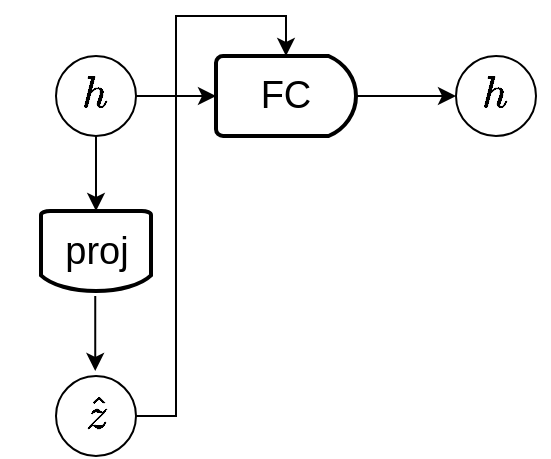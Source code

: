 <mxfile version="17.4.2" type="device"><diagram id="YDD14hUS9hgeBYzzsIxD" name="Page-1"><mxGraphModel dx="369" dy="404" grid="1" gridSize="10" guides="1" tooltips="1" connect="1" arrows="1" fold="1" page="1" pageScale="1" pageWidth="850" pageHeight="1100" math="1" shadow="0"><root><mxCell id="0"/><mxCell id="1" parent="0"/><mxCell id="7OJJFAPapAdaKseTMY-I-3" value="$$h$$" style="ellipse;whiteSpace=wrap;aspect=fixed;fontSize=19;html=1;" parent="1" vertex="1"><mxGeometry x="280" y="240" width="40" height="40" as="geometry"/></mxCell><mxCell id="bbKlfBaCKNDzgiqV0lMy-1" value="FC" style="strokeWidth=2;html=1;shape=mxgraph.flowchart.delay;whiteSpace=wrap;fontSize=19;" vertex="1" parent="1"><mxGeometry x="360" y="240" width="70" height="40" as="geometry"/></mxCell><mxCell id="bbKlfBaCKNDzgiqV0lMy-2" value="$$h$$" style="ellipse;whiteSpace=wrap;aspect=fixed;fontSize=19;html=1;" vertex="1" parent="1"><mxGeometry x="480" y="240" width="40" height="40" as="geometry"/></mxCell><mxCell id="bbKlfBaCKNDzgiqV0lMy-4" value="" style="endArrow=classic;html=1;rounded=0;exitX=1;exitY=0.5;exitDx=0;exitDy=0;entryX=0;entryY=0.5;entryDx=0;entryDy=0;entryPerimeter=0;" edge="1" parent="1" source="7OJJFAPapAdaKseTMY-I-3" target="bbKlfBaCKNDzgiqV0lMy-1"><mxGeometry width="50" height="50" relative="1" as="geometry"><mxPoint x="240" y="270" as="sourcePoint"/><mxPoint x="290" y="270" as="targetPoint"/></mxGeometry></mxCell><mxCell id="bbKlfBaCKNDzgiqV0lMy-5" value="" style="endArrow=classic;html=1;rounded=0;exitX=1;exitY=0.5;exitDx=0;exitDy=0;entryX=0;entryY=0.5;entryDx=0;entryDy=0;exitPerimeter=0;" edge="1" parent="1" source="bbKlfBaCKNDzgiqV0lMy-1" target="bbKlfBaCKNDzgiqV0lMy-2"><mxGeometry width="50" height="50" relative="1" as="geometry"><mxPoint x="330" y="270" as="sourcePoint"/><mxPoint x="370" y="270" as="targetPoint"/></mxGeometry></mxCell><mxCell id="bbKlfBaCKNDzgiqV0lMy-6" value="proj" style="strokeWidth=2;html=1;shape=mxgraph.flowchart.delay;whiteSpace=wrap;fontSize=19;rotation=90;horizontal=0;" vertex="1" parent="1"><mxGeometry x="280" y="310" width="40" height="55" as="geometry"/></mxCell><mxCell id="bbKlfBaCKNDzgiqV0lMy-7" value="" style="endArrow=classic;html=1;rounded=0;exitX=0.5;exitY=1;exitDx=0;exitDy=0;entryX=0;entryY=0.5;entryDx=0;entryDy=0;entryPerimeter=0;" edge="1" parent="1" source="7OJJFAPapAdaKseTMY-I-3" target="bbKlfBaCKNDzgiqV0lMy-6"><mxGeometry width="50" height="50" relative="1" as="geometry"><mxPoint x="240" y="270" as="sourcePoint"/><mxPoint x="290" y="270" as="targetPoint"/></mxGeometry></mxCell><mxCell id="bbKlfBaCKNDzgiqV0lMy-8" value="" style="endArrow=classic;html=1;rounded=0;exitX=0.5;exitY=1;exitDx=0;exitDy=0;entryX=0;entryY=0.5;entryDx=0;entryDy=0;entryPerimeter=0;" edge="1" parent="1"><mxGeometry width="50" height="50" relative="1" as="geometry"><mxPoint x="299.62" y="360" as="sourcePoint"/><mxPoint x="299.62" y="397.5" as="targetPoint"/></mxGeometry></mxCell><mxCell id="bbKlfBaCKNDzgiqV0lMy-16" style="edgeStyle=orthogonalEdgeStyle;rounded=0;orthogonalLoop=1;jettySize=auto;html=1;exitX=1;exitY=0.5;exitDx=0;exitDy=0;entryX=0.5;entryY=0;entryDx=0;entryDy=0;entryPerimeter=0;" edge="1" parent="1" source="bbKlfBaCKNDzgiqV0lMy-9" target="bbKlfBaCKNDzgiqV0lMy-1"><mxGeometry relative="1" as="geometry"/></mxCell><mxCell id="bbKlfBaCKNDzgiqV0lMy-9" value="$$\hat{z}$$" style="ellipse;whiteSpace=wrap;aspect=fixed;fontSize=19;html=1;" vertex="1" parent="1"><mxGeometry x="280" y="400" width="40" height="40" as="geometry"/></mxCell></root></mxGraphModel></diagram></mxfile>